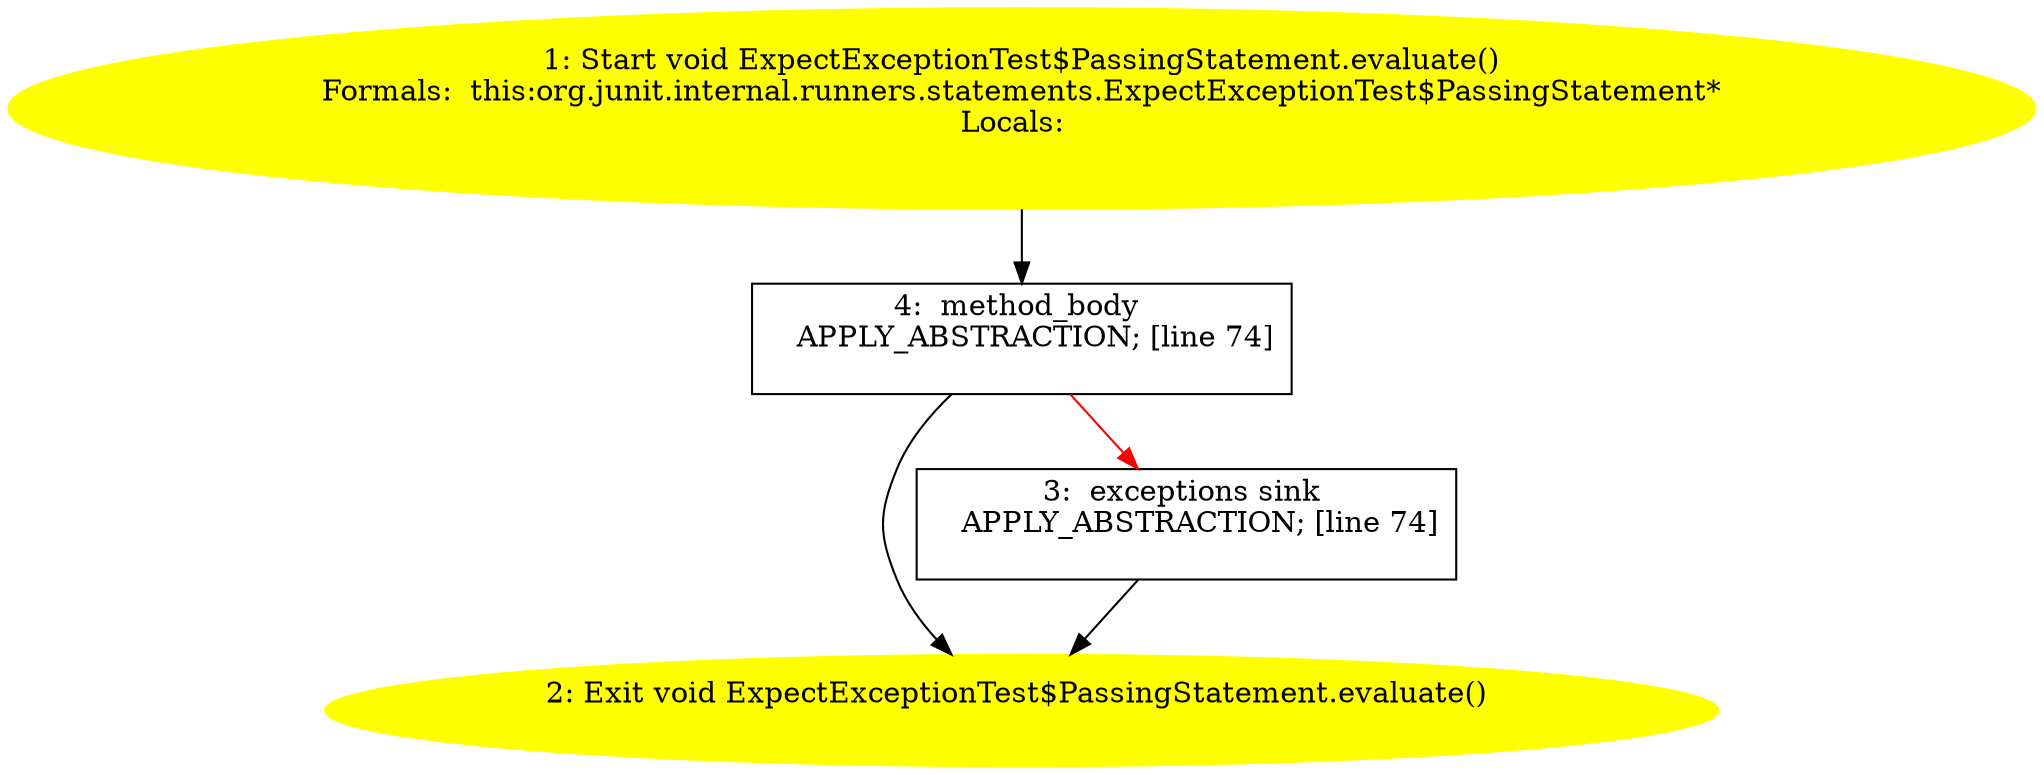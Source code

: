 /* @generated */
digraph cfg {
"org.junit.internal.runners.statements.ExpectExceptionTest$PassingStatement.evaluate():void.b03b51dd6c812f47e0489a6ec20fac18_1" [label="1: Start void ExpectExceptionTest$PassingStatement.evaluate()\nFormals:  this:org.junit.internal.runners.statements.ExpectExceptionTest$PassingStatement*\nLocals:  \n  " color=yellow style=filled]
	

	 "org.junit.internal.runners.statements.ExpectExceptionTest$PassingStatement.evaluate():void.b03b51dd6c812f47e0489a6ec20fac18_1" -> "org.junit.internal.runners.statements.ExpectExceptionTest$PassingStatement.evaluate():void.b03b51dd6c812f47e0489a6ec20fac18_4" ;
"org.junit.internal.runners.statements.ExpectExceptionTest$PassingStatement.evaluate():void.b03b51dd6c812f47e0489a6ec20fac18_2" [label="2: Exit void ExpectExceptionTest$PassingStatement.evaluate() \n  " color=yellow style=filled]
	

"org.junit.internal.runners.statements.ExpectExceptionTest$PassingStatement.evaluate():void.b03b51dd6c812f47e0489a6ec20fac18_3" [label="3:  exceptions sink \n   APPLY_ABSTRACTION; [line 74]\n " shape="box"]
	

	 "org.junit.internal.runners.statements.ExpectExceptionTest$PassingStatement.evaluate():void.b03b51dd6c812f47e0489a6ec20fac18_3" -> "org.junit.internal.runners.statements.ExpectExceptionTest$PassingStatement.evaluate():void.b03b51dd6c812f47e0489a6ec20fac18_2" ;
"org.junit.internal.runners.statements.ExpectExceptionTest$PassingStatement.evaluate():void.b03b51dd6c812f47e0489a6ec20fac18_4" [label="4:  method_body \n   APPLY_ABSTRACTION; [line 74]\n " shape="box"]
	

	 "org.junit.internal.runners.statements.ExpectExceptionTest$PassingStatement.evaluate():void.b03b51dd6c812f47e0489a6ec20fac18_4" -> "org.junit.internal.runners.statements.ExpectExceptionTest$PassingStatement.evaluate():void.b03b51dd6c812f47e0489a6ec20fac18_2" ;
	 "org.junit.internal.runners.statements.ExpectExceptionTest$PassingStatement.evaluate():void.b03b51dd6c812f47e0489a6ec20fac18_4" -> "org.junit.internal.runners.statements.ExpectExceptionTest$PassingStatement.evaluate():void.b03b51dd6c812f47e0489a6ec20fac18_3" [color="red" ];
}
